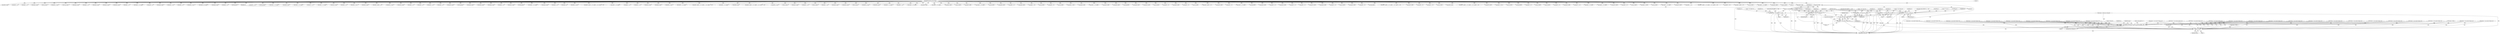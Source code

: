 digraph "0_radare2_f41e941341e44aa86edd4483c4487ec09a074257@pointer" {
"1001326" [label="(Call,(int) buf[1])"];
"1000125" [label="(MethodParameterIn,const ut8 *buf)"];
"1001324" [label="(Call,vA = (int) buf[1])"];
"1001361" [label="(Call,sprintf (str, \" v%i, string+%i\", vA, vB))"];
"1001436" [label="(Call,r_str_concat (strasm, str))"];
"1001434" [label="(Call,strasm = r_str_concat (strasm, str))"];
"1002026" [label="(Call,strncpy (op->buf_asm, strasm, sizeof (op->buf_asm) - 1))"];
"1002088" [label="(Call,free (strasm))"];
"1001398" [label="(Call,sprintf (str, \" v%i, class+%i\", vA, vB))"];
"1001405" [label="(Call,sprintf (str, \" v%i, %s\", vA, flag_str))"];
"1001422" [label="(Call,sprintf (str, \" v%i, field+%i\", vA, vB))"];
"1001429" [label="(Call,sprintf (str, \" v%i, %s\", vA, flag_str))"];
"1001284" [label="(Call,buf[4] & 0xf0)"];
"1001296" [label="(Call,buf[5] & 0xf0)"];
"1001564" [label="(Call,buf[3] << 8)"];
"1000242" [label="(Call,buf[3] << 8)"];
"1001867" [label="(Call,buf[4] & 0xf0)"];
"1001433" [label="(Identifier,flag_str)"];
"1001700" [label="(Call,(int) buf[1])"];
"1001728" [label="(Call,buf[0] == 0x25)"];
"1000862" [label="(Call,(char) buf[1])"];
"1001256" [label="(Call,buf[4] & 0x0f)"];
"1000930" [label="(Call,buf[3] << 8)"];
"1001362" [label="(Identifier,str)"];
"1001402" [label="(Identifier,vB)"];
"1001408" [label="(Identifier,vA)"];
"1001098" [label="(Call,buf[5] & 0x0f)"];
"1002027" [label="(Call,op->buf_asm)"];
"1000498" [label="(Call,buf[1] & 0x0f)"];
"1002025" [label="(Block,)"];
"1001120" [label="(Call,buf[5] & 0x0f)"];
"1001040" [label="(Call,buf[3] << 8)"];
"1001333" [label="(Call,(buf[3] << 8) | buf[2])"];
"1001334" [label="(Call,buf[3] << 8)"];
"1001918" [label="(Call,buf[4] & 0xf0)"];
"1001436" [label="(Call,r_str_concat (strasm, str))"];
"1000636" [label="(Call,buf[3] << 24)"];
"1000839" [label="(Call,buf[3] << 8)"];
"1001371" [label="(Call,buf[0] == 0x1c)"];
"1001459" [label="(Call,(buf[3]<<8) | buf[2])"];
"1001069" [label="(Call,buf[4] & 0x0f)"];
"1001214" [label="(Call,buf[3] << 8)"];
"1001430" [label="(Identifier,str)"];
"1002092" [label="(MethodReturn,static int)"];
"1000724" [label="(Call,(llint)buf[7])"];
"1001667" [label="(Call,buf[2] << 24)"];
"1000732" [label="(Call,(llint)buf[8])"];
"1001563" [label="(Call,(buf[3] << 8) | buf[2])"];
"1001873" [label="(Call,buf[5] & 0x0f)"];
"1001510" [label="(Call,(buf[3] << 8) | buf[2])"];
"1000304" [label="(Call,buf[7] << 24)"];
"1000905" [label="(Call,buf[3] << 8 | buf[2])"];
"1001443" [label="(Call,buf[1] & 0x0f)"];
"1001437" [label="(Identifier,strasm)"];
"1001175" [label="(Call,buf[5] << 8)"];
"1000867" [label="(Call,strasm = r_str_concat (strasm, str))"];
"1000982" [label="(Call,strasm = r_str_concat (strasm, str))"];
"1000587" [label="(Call,buf[0] == 0x17)"];
"1000822" [label="(Call,buf[1] & 0x0f)"];
"1000946" [label="(Call,strasm = r_str_concat (strasm, str))"];
"1001431" [label="(Literal,\" v%i, %s\")"];
"1000179" [label="(Call,buf[2] | (buf[3] << 8))"];
"1001952" [label="(Call,buf[0] == 0x24)"];
"1001405" [label="(Call,sprintf (str, \" v%i, %s\", vA, flag_str))"];
"1001810" [label="(Call,buf[1] & 0xf0)"];
"1000447" [label="(Call,buf[3] << 8)"];
"1000906" [label="(Call,buf[3] << 8)"];
"1000887" [label="(Call,strasm = r_str_concat (strasm, str))"];
"1000581" [label="(Call,buf[5] << 24)"];
"1001426" [label="(Identifier,vB)"];
"1001656" [label="(Call,buf[4] << 8)"];
"1001895" [label="(Call,buf[5] & 0x0f)"];
"1001404" [label="(Block,)"];
"1000685" [label="(Call,(llint)buf[2])"];
"1001245" [label="(Call,buf[4] & 0xf0)"];
"1001268" [label="(Call,buf[5] & 0x0f)"];
"1001239" [label="(Call,buf[4] & 0x0f)"];
"1001719" [label="(Call,buf[5] << 8)"];
"1001434" [label="(Call,strasm = r_str_concat (strasm, str))"];
"1001451" [label="(Call,buf[1] & 0xf0)"];
"1001351" [label="(Call,R_ASM_GET_OFFSET (a, 's', vB))"];
"1000700" [label="(Call,(llint)buf[4])"];
"1000446" [label="(Call,(buf[3] << 8) | buf[2])"];
"1002089" [label="(Identifier,strasm)"];
"1001844" [label="(Call,buf[4] & 0x0f)"];
"1001021" [label="(Call,strasm = r_str_concat (strasm, str))"];
"1001421" [label="(Block,)"];
"1001633" [label="(Call,strasm = r_str_concat (strasm, str))"];
"1001328" [label="(Call,buf[1])"];
"1000458" [label="(Call,buf[5] << 8)"];
"1001460" [label="(Call,buf[3]<<8)"];
"1001377" [label="(Call,buf[0] == 0x1f)"];
"1001365" [label="(Identifier,vB)"];
"1000340" [label="(Call,strasm = NULL)"];
"1001651" [label="(Call,buf[5] | (buf[4] << 8) | (buf[3] << 16) | (buf[2] << 24))"];
"1001400" [label="(Literal,\" v%i, class+%i\")"];
"1001435" [label="(Identifier,strasm)"];
"1001407" [label="(Literal,\" v%i, %s\")"];
"1000457" [label="(Call,(buf[5] << 8) | buf[4])"];
"1001011" [label="(Call,buf[4] << 16)"];
"1001398" [label="(Call,sprintf (str, \" v%i, class+%i\", vA, vB))"];
"1000631" [label="(Call,buf[2] << 16)"];
"1000955" [label="(Call,buf[1] & 0x0f)"];
"1001092" [label="(Call,buf[4] & 0xf0)"];
"1000853" [label="(Call,strasm = r_str_concat (strasm, str))"];
"1000489" [label="(Call,strasm = r_str_concat (strasm, str))"];
"1002040" [label="(Identifier,op)"];
"1001798" [label="(Call,strasm = r_str_concat (strasm, str))"];
"1001579" [label="(Call,buf[0] == 0x23)"];
"1001494" [label="(Call,strasm = r_str_concat (strasm, str))"];
"1000423" [label="(Call,(buf[3] << 8) | buf[2])"];
"1000925" [label="(Call,buf[2] | (buf[3] << 8) | (buf[4] << 16) | (buf[5] << 24))"];
"1000407" [label="(Call,strasm = r_str_concat (strasm, str))"];
"1001397" [label="(Block,)"];
"1001174" [label="(Call,(buf[5] << 8) | buf[4])"];
"1001912" [label="(Call,buf[4] & 0x0f)"];
"1000288" [label="(Call,buf[4] | (buf[5] << 8) | (buf[6] << 16) | (buf[7] << 24))"];
"1000642" [label="(Call,buf[0] == 0x19)"];
"1000558" [label="(Call,(int) buf[1])"];
"1000830" [label="(Call,buf[1] & 0xf0)"];
"1001662" [label="(Call,buf[3] << 16)"];
"1000802" [label="(Call,(int) buf[3])"];
"1000941" [label="(Call,buf[5] << 24)"];
"1001889" [label="(Call,buf[4] & 0xf0)"];
"1001924" [label="(Call,buf[5] & 0x0f)"];
"1000914" [label="(Call,strasm = r_str_concat (strasm, str))"];
"1001642" [label="(Call,(int) buf[1])"];
"1001574" [label="(Call,buf[0] == 0x20)"];
"1001108" [label="(Call,buf[4] & 0x0f)"];
"1001422" [label="(Call,sprintf (str, \" v%i, field+%i\", vA, vB))"];
"1000973" [label="(Call,buf[3] << 8 | buf[2])"];
"1001439" [label="(ControlStructure,break;)"];
"1000779" [label="(Call,strasm = r_str_concat (strasm, str))"];
"1000437" [label="(Call,strasm = r_str_concat (strasm, str))"];
"1001332" [label="(Identifier,vB)"];
"1000936" [label="(Call,buf[4] << 16)"];
"1001818" [label="(Call,(buf[3] << 8) | buf[2])"];
"1001325" [label="(Identifier,vA)"];
"1001429" [label="(Call,sprintf (str, \" v%i, %s\", vA, flag_str))"];
"1001114" [label="(Call,buf[4] & 0xf0)"];
"1002030" [label="(Identifier,strasm)"];
"1000813" [label="(Call,strasm = r_str_concat (strasm, str))"];
"1001193" [label="(Call,strasm = r_str_concat (strasm, str))"];
"1001163" [label="(Call,(buf[3] << 8) | buf[2])"];
"1001399" [label="(Identifier,str)"];
"1000517" [label="(Call,strasm = r_str_concat (strasm, str))"];
"1001691" [label="(Call,strasm = r_str_concat (strasm, str))"];
"1000155" [label="(Call,op->buf_asm[0] = 0)"];
"1001262" [label="(Call,buf[4] & 0xf0)"];
"1000761" [label="(Call,(int) buf[2])"];
"1001395" [label="(Call,!flag_str)"];
"1001419" [label="(Call,!flag_str)"];
"1001424" [label="(Literal,\" v%i, field+%i\")"];
"1002017" [label="(Call,strasm = NULL)"];
"1000963" [label="(Call,buf[1] & 0xf0)"];
"1000535" [label="(Call,(buf[3] << 8) | buf[2])"];
"1002031" [label="(Call,sizeof (op->buf_asm) - 1)"];
"1001146" [label="(Call,strasm = r_str_concat (strasm, str))"];
"1000480" [label="(Call,(int) buf[1])"];
"1001278" [label="(Call,buf[4] & 0x0f)"];
"1000536" [label="(Call,buf[3] << 8)"];
"1001075" [label="(Call,buf[4] & 0xf0)"];
"1000299" [label="(Call,buf[6] << 16)"];
"1000621" [label="(Call,(int) buf[1])"];
"1000183" [label="(Call,buf[3] << 8)"];
"1000795" [label="(Call,(int) buf[2])"];
"1001382" [label="(Call,buf[0] == 0x22)"];
"1001229" [label="(Call,buf[4] & 0x0f)"];
"1001718" [label="(Call,(buf[5] << 8) | buf[4])"];
"1000549" [label="(Call,strasm = r_str_concat (strasm, str))"];
"1001364" [label="(Identifier,vA)"];
"1001361" [label="(Call,sprintf (str, \" v%i, string+%i\", vA, vB))"];
"1000127" [label="(Block,)"];
"1001205" [label="(Call,buf[1] & 0xf0)"];
"1001930" [label="(Call,buf[5] & 0xf0)"];
"1000692" [label="(Call,(llint)buf[3])"];
"1001883" [label="(Call,buf[4] & 0x0f)"];
"1001547" [label="(Call,buf[1] & 0x0f)"];
"1000896" [label="(Call,(int) buf[1])"];
"1000280" [label="(Call,buf[3] << 8)"];
"1001290" [label="(Call,buf[5] & 0x0f)"];
"1000974" [label="(Call,buf[3] << 8)"];
"1000768" [label="(Call,(int) buf[3])"];
"1000276" [label="(Call,buf[2] | (buf[3] << 8))"];
"1001086" [label="(Call,buf[4] & 0x0f)"];
"1001511" [label="(Call,buf[3] << 8)"];
"1001317" [label="(Call,strasm = r_str_concat (strasm, str))"];
"1000838" [label="(Call,(buf[3] << 8) | buf[2])"];
"1000745" [label="(Call,strasm = r_str_concat (strasm, str))"];
"1000708" [label="(Call,(llint)buf[5])"];
"1001850" [label="(Call,buf[4] & 0xf0)"];
"1002091" [label="(Identifier,size)"];
"1001406" [label="(Identifier,str)"];
"1001425" [label="(Identifier,vA)"];
"1001428" [label="(Block,)"];
"1001363" [label="(Literal,\" v%i, string+%i\")"];
"1001164" [label="(Call,buf[3] << 8)"];
"1000612" [label="(Call,strasm = r_str_concat (strasm, str))"];
"1000667" [label="(Call,strasm = r_str_concat (strasm, str))"];
"1001401" [label="(Identifier,vA)"];
"1001126" [label="(Call,buf[5] & 0xf0)"];
"1001708" [label="(Call,buf[3] << 8)"];
"1001819" [label="(Call,buf[3] << 8)"];
"1001538" [label="(Call,strasm = r_str_concat (strasm, str))"];
"1000388" [label="(Call,buf[1] & 0x0f)"];
"1001834" [label="(Call,buf[4] & 0x0f)"];
"1000382" [label="(Block,)"];
"1002026" [label="(Call,strncpy (op->buf_asm, strasm, sizeof (op->buf_asm) - 1))"];
"1000196" [label="(Call,buf[5] << 8)"];
"1002000" [label="(Call,strasm = r_str_concat (strasm, str))"];
"1000526" [label="(Call,(int) buf[1])"];
"1001059" [label="(Call,buf[4] & 0x0f)"];
"1001414" [label="(Call,R_ASM_GET_NAME (a, 'f', vB))"];
"1000570" [label="(Call,buf[3] << 8)"];
"1000739" [label="(Call,(llint)buf[9])"];
"1000191" [label="(Call,buf[4] | (buf[5] << 8) | (buf[6] << 16) | (buf[7] << 24))"];
"1001555" [label="(Call,buf[1] & 0xf0)"];
"1000424" [label="(Call,buf[3] << 8)"];
"1001324" [label="(Call,vA = (int) buf[1])"];
"1000576" [label="(Call,buf[4] << 16)"];
"1000416" [label="(Call,(int) buf[1])"];
"1001861" [label="(Call,buf[4] & 0x0f)"];
"1001438" [label="(Identifier,str)"];
"1000565" [label="(Call,buf[2] | (buf[3] << 8) | (buf[4] << 16) | (buf[5] << 24))"];
"1001032" [label="(Call,buf[1] & 0x0f)"];
"1001343" [label="(Call,buf[0] == 0x1a)"];
"1001390" [label="(Call,R_ASM_GET_NAME (a, 'c', vB))"];
"1001432" [label="(Identifier,vA)"];
"1001156" [label="(Call,(int) buf[1])"];
"1000471" [label="(Call,strasm = r_str_concat (strasm, str))"];
"1000716" [label="(Call,(llint)buf[6])"];
"1001005" [label="(Call,buf[3] << 8)"];
"1001423" [label="(Identifier,str)"];
"1000138" [label="(Call,(int) buf[0])"];
"1000754" [label="(Call,(int) buf[1])"];
"1000879" [label="(Call,buf[3] << 8)"];
"1000396" [label="(Call,buf[1] & 0xf0)"];
"1001360" [label="(Block,)"];
"1000207" [label="(Call,buf[7] << 24)"];
"1000878" [label="(Call,buf[3] << 8 | buf[2])"];
"1001039" [label="(Call,(buf[3] << 8) | buf[2])"];
"1000125" [label="(MethodParameterIn,const ut8 *buf)"];
"1000506" [label="(Call,buf[1] & 0xf0)"];
"1000293" [label="(Call,buf[5] << 8)"];
"1000991" [label="(Call,(int) buf[1])"];
"1000163" [label="(Call,buf[0] == 0x00)"];
"1000676" [label="(Call,(int) buf[1])"];
"1001707" [label="(Call,(buf[3] << 8) | buf[2])"];
"1001936" [label="(Call,buf[1] & 0x0f)"];
"1000202" [label="(Call,buf[6] << 16)"];
"1001000" [label="(Call,buf[2] | (buf[3] << 8) | (buf[4] << 16) | (buf[5] << 24))"];
"1001016" [label="(Call,buf[5] << 24)"];
"1000238" [label="(Call,buf[2] | (buf[3] << 8))"];
"1000788" [label="(Call,(int) buf[1])"];
"1001213" [label="(Call,(buf[3] << 8) | buf[2])"];
"1001326" [label="(Call,(int) buf[1])"];
"1001901" [label="(Call,buf[5] & 0xf0)"];
"1002088" [label="(Call,free (strasm))"];
"1001409" [label="(Identifier,flag_str)"];
"1000363" [label="(Call,strasm = strdup (op->buf_asm))"];
"1001503" [label="(Call,(int) buf[1])"];
"1001326" -> "1001324"  [label="AST: "];
"1001326" -> "1001328"  [label="CFG: "];
"1001327" -> "1001326"  [label="AST: "];
"1001328" -> "1001326"  [label="AST: "];
"1001324" -> "1001326"  [label="CFG: "];
"1001326" -> "1002092"  [label="DDG: "];
"1001326" -> "1001324"  [label="DDG: "];
"1000125" -> "1001326"  [label="DDG: "];
"1000125" -> "1000122"  [label="AST: "];
"1000125" -> "1002092"  [label="DDG: "];
"1000125" -> "1000138"  [label="DDG: "];
"1000125" -> "1000163"  [label="DDG: "];
"1000125" -> "1000179"  [label="DDG: "];
"1000125" -> "1000183"  [label="DDG: "];
"1000125" -> "1000191"  [label="DDG: "];
"1000125" -> "1000196"  [label="DDG: "];
"1000125" -> "1000202"  [label="DDG: "];
"1000125" -> "1000207"  [label="DDG: "];
"1000125" -> "1000238"  [label="DDG: "];
"1000125" -> "1000242"  [label="DDG: "];
"1000125" -> "1000276"  [label="DDG: "];
"1000125" -> "1000280"  [label="DDG: "];
"1000125" -> "1000288"  [label="DDG: "];
"1000125" -> "1000293"  [label="DDG: "];
"1000125" -> "1000299"  [label="DDG: "];
"1000125" -> "1000304"  [label="DDG: "];
"1000125" -> "1000388"  [label="DDG: "];
"1000125" -> "1000396"  [label="DDG: "];
"1000125" -> "1000416"  [label="DDG: "];
"1000125" -> "1000424"  [label="DDG: "];
"1000125" -> "1000423"  [label="DDG: "];
"1000125" -> "1000447"  [label="DDG: "];
"1000125" -> "1000446"  [label="DDG: "];
"1000125" -> "1000458"  [label="DDG: "];
"1000125" -> "1000457"  [label="DDG: "];
"1000125" -> "1000480"  [label="DDG: "];
"1000125" -> "1000498"  [label="DDG: "];
"1000125" -> "1000506"  [label="DDG: "];
"1000125" -> "1000526"  [label="DDG: "];
"1000125" -> "1000536"  [label="DDG: "];
"1000125" -> "1000535"  [label="DDG: "];
"1000125" -> "1000558"  [label="DDG: "];
"1000125" -> "1000565"  [label="DDG: "];
"1000125" -> "1000570"  [label="DDG: "];
"1000125" -> "1000576"  [label="DDG: "];
"1000125" -> "1000581"  [label="DDG: "];
"1000125" -> "1000587"  [label="DDG: "];
"1000125" -> "1000621"  [label="DDG: "];
"1000125" -> "1000631"  [label="DDG: "];
"1000125" -> "1000636"  [label="DDG: "];
"1000125" -> "1000642"  [label="DDG: "];
"1000125" -> "1000676"  [label="DDG: "];
"1000125" -> "1000685"  [label="DDG: "];
"1000125" -> "1000692"  [label="DDG: "];
"1000125" -> "1000700"  [label="DDG: "];
"1000125" -> "1000708"  [label="DDG: "];
"1000125" -> "1000716"  [label="DDG: "];
"1000125" -> "1000724"  [label="DDG: "];
"1000125" -> "1000732"  [label="DDG: "];
"1000125" -> "1000739"  [label="DDG: "];
"1000125" -> "1000754"  [label="DDG: "];
"1000125" -> "1000761"  [label="DDG: "];
"1000125" -> "1000768"  [label="DDG: "];
"1000125" -> "1000788"  [label="DDG: "];
"1000125" -> "1000795"  [label="DDG: "];
"1000125" -> "1000802"  [label="DDG: "];
"1000125" -> "1000822"  [label="DDG: "];
"1000125" -> "1000830"  [label="DDG: "];
"1000125" -> "1000839"  [label="DDG: "];
"1000125" -> "1000838"  [label="DDG: "];
"1000125" -> "1000862"  [label="DDG: "];
"1000125" -> "1000879"  [label="DDG: "];
"1000125" -> "1000878"  [label="DDG: "];
"1000125" -> "1000896"  [label="DDG: "];
"1000125" -> "1000906"  [label="DDG: "];
"1000125" -> "1000905"  [label="DDG: "];
"1000125" -> "1000925"  [label="DDG: "];
"1000125" -> "1000930"  [label="DDG: "];
"1000125" -> "1000936"  [label="DDG: "];
"1000125" -> "1000941"  [label="DDG: "];
"1000125" -> "1000955"  [label="DDG: "];
"1000125" -> "1000963"  [label="DDG: "];
"1000125" -> "1000974"  [label="DDG: "];
"1000125" -> "1000973"  [label="DDG: "];
"1000125" -> "1000991"  [label="DDG: "];
"1000125" -> "1001000"  [label="DDG: "];
"1000125" -> "1001005"  [label="DDG: "];
"1000125" -> "1001011"  [label="DDG: "];
"1000125" -> "1001016"  [label="DDG: "];
"1000125" -> "1001032"  [label="DDG: "];
"1000125" -> "1001040"  [label="DDG: "];
"1000125" -> "1001039"  [label="DDG: "];
"1000125" -> "1001059"  [label="DDG: "];
"1000125" -> "1001069"  [label="DDG: "];
"1000125" -> "1001075"  [label="DDG: "];
"1000125" -> "1001086"  [label="DDG: "];
"1000125" -> "1001092"  [label="DDG: "];
"1000125" -> "1001098"  [label="DDG: "];
"1000125" -> "1001108"  [label="DDG: "];
"1000125" -> "1001114"  [label="DDG: "];
"1000125" -> "1001120"  [label="DDG: "];
"1000125" -> "1001126"  [label="DDG: "];
"1000125" -> "1001156"  [label="DDG: "];
"1000125" -> "1001164"  [label="DDG: "];
"1000125" -> "1001163"  [label="DDG: "];
"1000125" -> "1001175"  [label="DDG: "];
"1000125" -> "1001174"  [label="DDG: "];
"1000125" -> "1001205"  [label="DDG: "];
"1000125" -> "1001214"  [label="DDG: "];
"1000125" -> "1001213"  [label="DDG: "];
"1000125" -> "1001229"  [label="DDG: "];
"1000125" -> "1001239"  [label="DDG: "];
"1000125" -> "1001245"  [label="DDG: "];
"1000125" -> "1001256"  [label="DDG: "];
"1000125" -> "1001262"  [label="DDG: "];
"1000125" -> "1001268"  [label="DDG: "];
"1000125" -> "1001278"  [label="DDG: "];
"1000125" -> "1001284"  [label="DDG: "];
"1000125" -> "1001290"  [label="DDG: "];
"1000125" -> "1001296"  [label="DDG: "];
"1000125" -> "1001334"  [label="DDG: "];
"1000125" -> "1001333"  [label="DDG: "];
"1000125" -> "1001343"  [label="DDG: "];
"1000125" -> "1001371"  [label="DDG: "];
"1000125" -> "1001377"  [label="DDG: "];
"1000125" -> "1001382"  [label="DDG: "];
"1000125" -> "1001443"  [label="DDG: "];
"1000125" -> "1001451"  [label="DDG: "];
"1000125" -> "1001460"  [label="DDG: "];
"1000125" -> "1001459"  [label="DDG: "];
"1000125" -> "1001503"  [label="DDG: "];
"1000125" -> "1001511"  [label="DDG: "];
"1000125" -> "1001510"  [label="DDG: "];
"1000125" -> "1001547"  [label="DDG: "];
"1000125" -> "1001555"  [label="DDG: "];
"1000125" -> "1001564"  [label="DDG: "];
"1000125" -> "1001563"  [label="DDG: "];
"1000125" -> "1001574"  [label="DDG: "];
"1000125" -> "1001579"  [label="DDG: "];
"1000125" -> "1001642"  [label="DDG: "];
"1000125" -> "1001651"  [label="DDG: "];
"1000125" -> "1001656"  [label="DDG: "];
"1000125" -> "1001662"  [label="DDG: "];
"1000125" -> "1001667"  [label="DDG: "];
"1000125" -> "1001700"  [label="DDG: "];
"1000125" -> "1001708"  [label="DDG: "];
"1000125" -> "1001707"  [label="DDG: "];
"1000125" -> "1001719"  [label="DDG: "];
"1000125" -> "1001718"  [label="DDG: "];
"1000125" -> "1001728"  [label="DDG: "];
"1000125" -> "1001810"  [label="DDG: "];
"1000125" -> "1001819"  [label="DDG: "];
"1000125" -> "1001818"  [label="DDG: "];
"1000125" -> "1001834"  [label="DDG: "];
"1000125" -> "1001844"  [label="DDG: "];
"1000125" -> "1001850"  [label="DDG: "];
"1000125" -> "1001861"  [label="DDG: "];
"1000125" -> "1001867"  [label="DDG: "];
"1000125" -> "1001873"  [label="DDG: "];
"1000125" -> "1001883"  [label="DDG: "];
"1000125" -> "1001889"  [label="DDG: "];
"1000125" -> "1001895"  [label="DDG: "];
"1000125" -> "1001901"  [label="DDG: "];
"1000125" -> "1001912"  [label="DDG: "];
"1000125" -> "1001918"  [label="DDG: "];
"1000125" -> "1001924"  [label="DDG: "];
"1000125" -> "1001930"  [label="DDG: "];
"1000125" -> "1001936"  [label="DDG: "];
"1000125" -> "1001952"  [label="DDG: "];
"1001324" -> "1000382"  [label="AST: "];
"1001325" -> "1001324"  [label="AST: "];
"1001332" -> "1001324"  [label="CFG: "];
"1001324" -> "1002092"  [label="DDG: "];
"1001324" -> "1002092"  [label="DDG: "];
"1001324" -> "1001361"  [label="DDG: "];
"1001324" -> "1001398"  [label="DDG: "];
"1001324" -> "1001405"  [label="DDG: "];
"1001324" -> "1001422"  [label="DDG: "];
"1001324" -> "1001429"  [label="DDG: "];
"1001361" -> "1001360"  [label="AST: "];
"1001361" -> "1001365"  [label="CFG: "];
"1001362" -> "1001361"  [label="AST: "];
"1001363" -> "1001361"  [label="AST: "];
"1001364" -> "1001361"  [label="AST: "];
"1001365" -> "1001361"  [label="AST: "];
"1001435" -> "1001361"  [label="CFG: "];
"1001361" -> "1002092"  [label="DDG: "];
"1001361" -> "1002092"  [label="DDG: "];
"1001361" -> "1002092"  [label="DDG: "];
"1001351" -> "1001361"  [label="DDG: "];
"1001361" -> "1001436"  [label="DDG: "];
"1001436" -> "1001434"  [label="AST: "];
"1001436" -> "1001438"  [label="CFG: "];
"1001437" -> "1001436"  [label="AST: "];
"1001438" -> "1001436"  [label="AST: "];
"1001434" -> "1001436"  [label="CFG: "];
"1001436" -> "1002092"  [label="DDG: "];
"1001436" -> "1001434"  [label="DDG: "];
"1001436" -> "1001434"  [label="DDG: "];
"1000363" -> "1001436"  [label="DDG: "];
"1001405" -> "1001436"  [label="DDG: "];
"1001422" -> "1001436"  [label="DDG: "];
"1001398" -> "1001436"  [label="DDG: "];
"1001429" -> "1001436"  [label="DDG: "];
"1001434" -> "1000382"  [label="AST: "];
"1001435" -> "1001434"  [label="AST: "];
"1001439" -> "1001434"  [label="CFG: "];
"1001434" -> "1002092"  [label="DDG: "];
"1001434" -> "1002026"  [label="DDG: "];
"1001434" -> "1002088"  [label="DDG: "];
"1002026" -> "1002025"  [label="AST: "];
"1002026" -> "1002031"  [label="CFG: "];
"1002027" -> "1002026"  [label="AST: "];
"1002030" -> "1002026"  [label="AST: "];
"1002031" -> "1002026"  [label="AST: "];
"1002040" -> "1002026"  [label="CFG: "];
"1002026" -> "1002092"  [label="DDG: "];
"1000155" -> "1002026"  [label="DDG: "];
"1000779" -> "1002026"  [label="DDG: "];
"1001317" -> "1002026"  [label="DDG: "];
"1001494" -> "1002026"  [label="DDG: "];
"1000813" -> "1002026"  [label="DDG: "];
"1000517" -> "1002026"  [label="DDG: "];
"1001538" -> "1002026"  [label="DDG: "];
"1000853" -> "1002026"  [label="DDG: "];
"1001146" -> "1002026"  [label="DDG: "];
"1000914" -> "1002026"  [label="DDG: "];
"1001021" -> "1002026"  [label="DDG: "];
"1001193" -> "1002026"  [label="DDG: "];
"1000549" -> "1002026"  [label="DDG: "];
"1002017" -> "1002026"  [label="DDG: "];
"1000471" -> "1002026"  [label="DDG: "];
"1000667" -> "1002026"  [label="DDG: "];
"1000612" -> "1002026"  [label="DDG: "];
"1000363" -> "1002026"  [label="DDG: "];
"1002000" -> "1002026"  [label="DDG: "];
"1001633" -> "1002026"  [label="DDG: "];
"1000407" -> "1002026"  [label="DDG: "];
"1000437" -> "1002026"  [label="DDG: "];
"1000745" -> "1002026"  [label="DDG: "];
"1000982" -> "1002026"  [label="DDG: "];
"1000946" -> "1002026"  [label="DDG: "];
"1000887" -> "1002026"  [label="DDG: "];
"1000867" -> "1002026"  [label="DDG: "];
"1000489" -> "1002026"  [label="DDG: "];
"1001798" -> "1002026"  [label="DDG: "];
"1001691" -> "1002026"  [label="DDG: "];
"1002031" -> "1002026"  [label="DDG: "];
"1002026" -> "1002088"  [label="DDG: "];
"1002088" -> "1000127"  [label="AST: "];
"1002088" -> "1002089"  [label="CFG: "];
"1002089" -> "1002088"  [label="AST: "];
"1002091" -> "1002088"  [label="CFG: "];
"1002088" -> "1002092"  [label="DDG: "];
"1000779" -> "1002088"  [label="DDG: "];
"1001317" -> "1002088"  [label="DDG: "];
"1001494" -> "1002088"  [label="DDG: "];
"1000813" -> "1002088"  [label="DDG: "];
"1000517" -> "1002088"  [label="DDG: "];
"1001538" -> "1002088"  [label="DDG: "];
"1000853" -> "1002088"  [label="DDG: "];
"1001146" -> "1002088"  [label="DDG: "];
"1000914" -> "1002088"  [label="DDG: "];
"1001021" -> "1002088"  [label="DDG: "];
"1000549" -> "1002088"  [label="DDG: "];
"1002017" -> "1002088"  [label="DDG: "];
"1000471" -> "1002088"  [label="DDG: "];
"1000667" -> "1002088"  [label="DDG: "];
"1000612" -> "1002088"  [label="DDG: "];
"1000363" -> "1002088"  [label="DDG: "];
"1002000" -> "1002088"  [label="DDG: "];
"1001633" -> "1002088"  [label="DDG: "];
"1000407" -> "1002088"  [label="DDG: "];
"1000437" -> "1002088"  [label="DDG: "];
"1000745" -> "1002088"  [label="DDG: "];
"1000982" -> "1002088"  [label="DDG: "];
"1000946" -> "1002088"  [label="DDG: "];
"1000887" -> "1002088"  [label="DDG: "];
"1000867" -> "1002088"  [label="DDG: "];
"1000489" -> "1002088"  [label="DDG: "];
"1001798" -> "1002088"  [label="DDG: "];
"1001691" -> "1002088"  [label="DDG: "];
"1000340" -> "1002088"  [label="DDG: "];
"1001193" -> "1002088"  [label="DDG: "];
"1001398" -> "1001397"  [label="AST: "];
"1001398" -> "1001402"  [label="CFG: "];
"1001399" -> "1001398"  [label="AST: "];
"1001400" -> "1001398"  [label="AST: "];
"1001401" -> "1001398"  [label="AST: "];
"1001402" -> "1001398"  [label="AST: "];
"1001435" -> "1001398"  [label="CFG: "];
"1001398" -> "1002092"  [label="DDG: "];
"1001398" -> "1002092"  [label="DDG: "];
"1001398" -> "1002092"  [label="DDG: "];
"1001390" -> "1001398"  [label="DDG: "];
"1001405" -> "1001404"  [label="AST: "];
"1001405" -> "1001409"  [label="CFG: "];
"1001406" -> "1001405"  [label="AST: "];
"1001407" -> "1001405"  [label="AST: "];
"1001408" -> "1001405"  [label="AST: "];
"1001409" -> "1001405"  [label="AST: "];
"1001435" -> "1001405"  [label="CFG: "];
"1001405" -> "1002092"  [label="DDG: "];
"1001405" -> "1002092"  [label="DDG: "];
"1001405" -> "1002092"  [label="DDG: "];
"1001395" -> "1001405"  [label="DDG: "];
"1001422" -> "1001421"  [label="AST: "];
"1001422" -> "1001426"  [label="CFG: "];
"1001423" -> "1001422"  [label="AST: "];
"1001424" -> "1001422"  [label="AST: "];
"1001425" -> "1001422"  [label="AST: "];
"1001426" -> "1001422"  [label="AST: "];
"1001435" -> "1001422"  [label="CFG: "];
"1001422" -> "1002092"  [label="DDG: "];
"1001422" -> "1002092"  [label="DDG: "];
"1001422" -> "1002092"  [label="DDG: "];
"1001414" -> "1001422"  [label="DDG: "];
"1001429" -> "1001428"  [label="AST: "];
"1001429" -> "1001433"  [label="CFG: "];
"1001430" -> "1001429"  [label="AST: "];
"1001431" -> "1001429"  [label="AST: "];
"1001432" -> "1001429"  [label="AST: "];
"1001433" -> "1001429"  [label="AST: "];
"1001435" -> "1001429"  [label="CFG: "];
"1001429" -> "1002092"  [label="DDG: "];
"1001429" -> "1002092"  [label="DDG: "];
"1001429" -> "1002092"  [label="DDG: "];
"1001419" -> "1001429"  [label="DDG: "];
}

